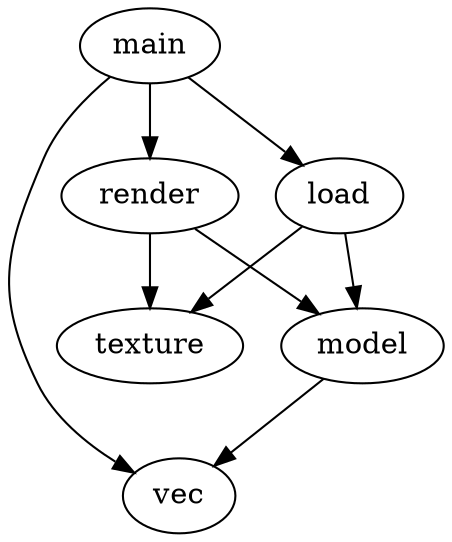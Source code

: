digraph dependencies {
main->load->model
main->vec
model->vec
main->render->model
load->texture
render->texture
}
